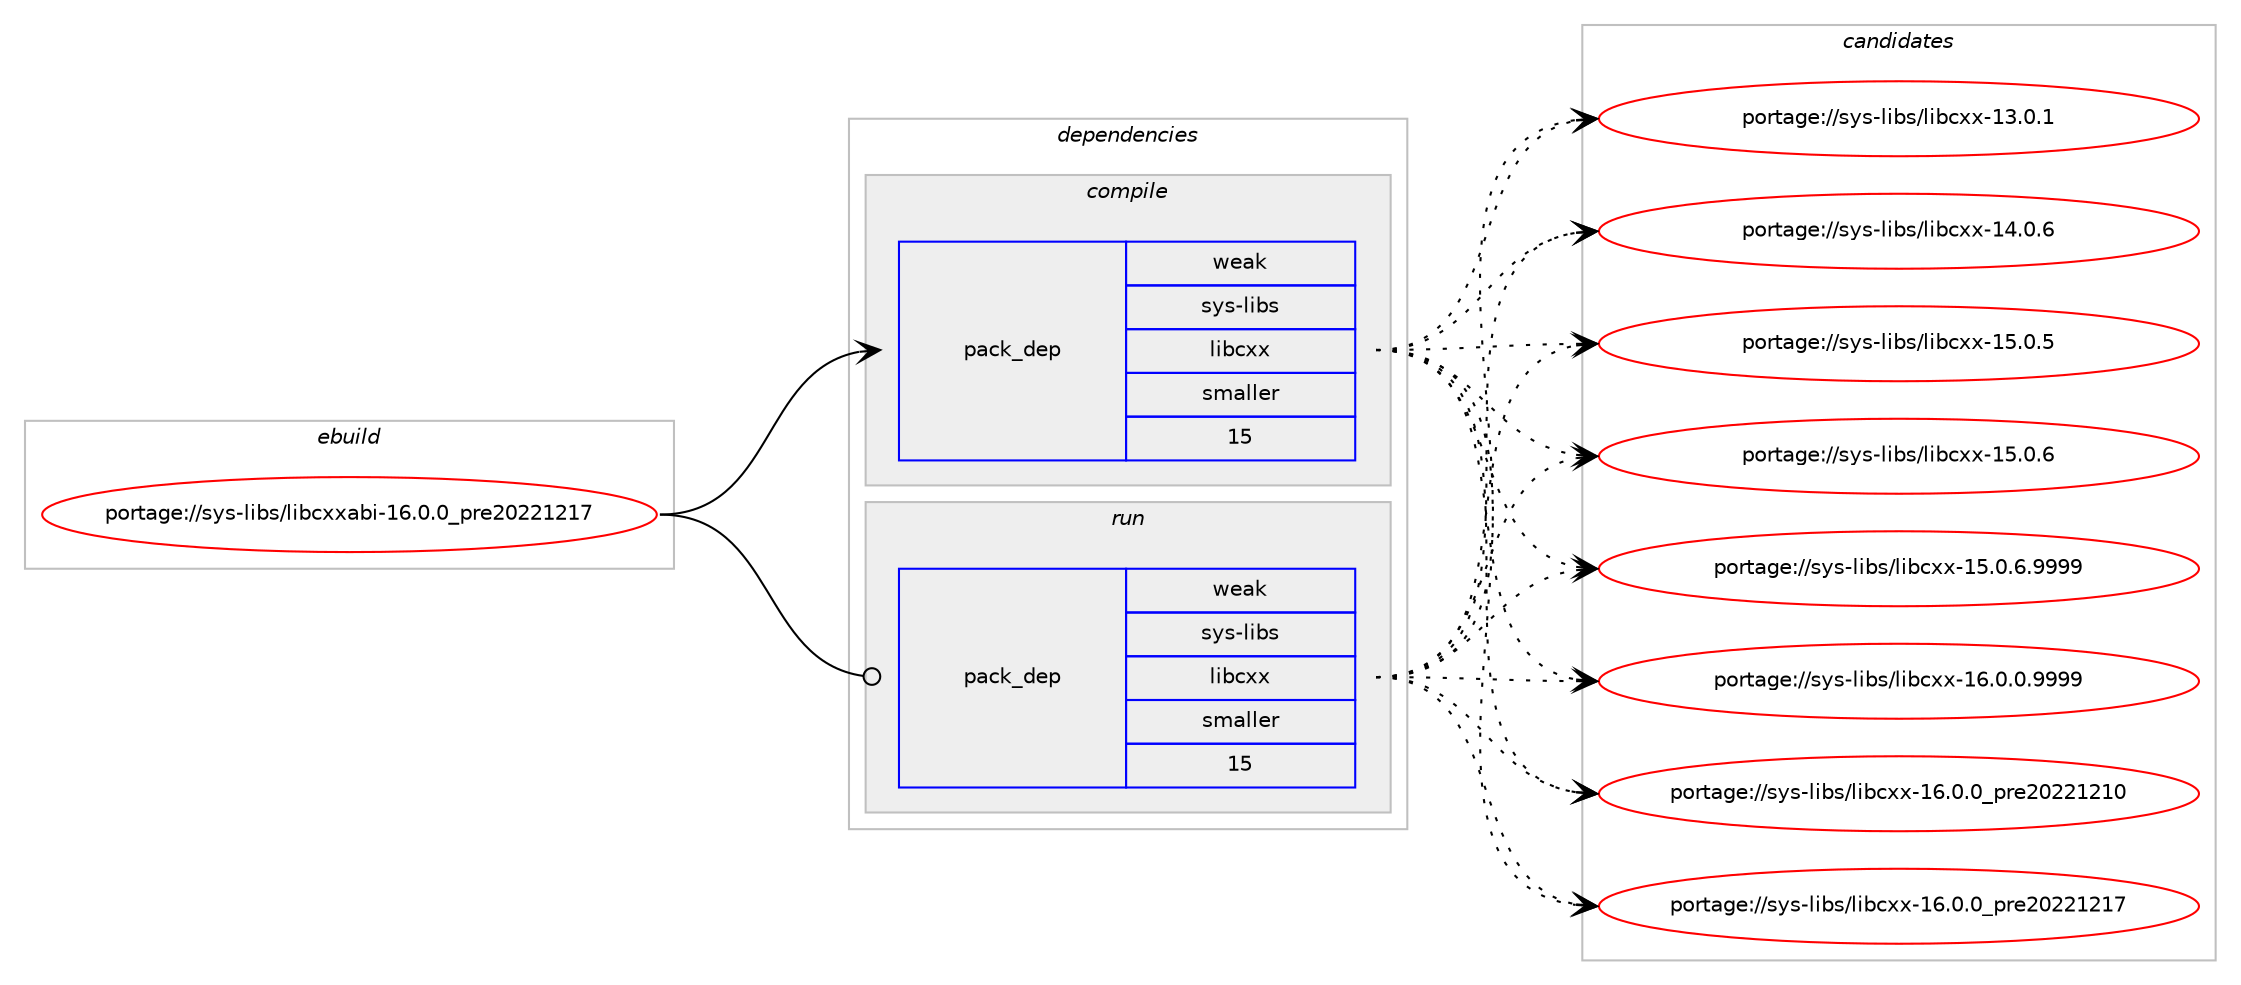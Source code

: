 digraph prolog {

# *************
# Graph options
# *************

newrank=true;
concentrate=true;
compound=true;
graph [rankdir=LR,fontname=Helvetica,fontsize=10,ranksep=1.5];#, ranksep=2.5, nodesep=0.2];
edge  [arrowhead=vee];
node  [fontname=Helvetica,fontsize=10];

# **********
# The ebuild
# **********

subgraph cluster_leftcol {
color=gray;
label=<<i>ebuild</i>>;
id [label="portage://sys-libs/libcxxabi-16.0.0_pre20221217", color=red, width=4, href="../sys-libs/libcxxabi-16.0.0_pre20221217.svg"];
}

# ****************
# The dependencies
# ****************

subgraph cluster_midcol {
color=gray;
label=<<i>dependencies</i>>;
subgraph cluster_compile {
fillcolor="#eeeeee";
style=filled;
label=<<i>compile</i>>;
# *** BEGIN UNKNOWN DEPENDENCY TYPE (TODO) ***
# id -> package_dependency(portage://sys-libs/libcxxabi-16.0.0_pre20221217,install,no,sys-devel,llvm,none,[,,],[slot(16)],[])
# *** END UNKNOWN DEPENDENCY TYPE (TODO) ***

# *** BEGIN UNKNOWN DEPENDENCY TYPE (TODO) ***
# id -> package_dependency(portage://sys-libs/libcxxabi-16.0.0_pre20221217,install,strong,sys-devel,llvm,none,[,,],[slot(0)],[])
# *** END UNKNOWN DEPENDENCY TYPE (TODO) ***

subgraph pack1203 {
dependency1409 [label=<<TABLE BORDER="0" CELLBORDER="1" CELLSPACING="0" CELLPADDING="4" WIDTH="220"><TR><TD ROWSPAN="6" CELLPADDING="30">pack_dep</TD></TR><TR><TD WIDTH="110">weak</TD></TR><TR><TD>sys-libs</TD></TR><TR><TD>libcxx</TD></TR><TR><TD>smaller</TD></TR><TR><TD>15</TD></TR></TABLE>>, shape=none, color=blue];
}
id:e -> dependency1409:w [weight=20,style="solid",arrowhead="vee"];
}
subgraph cluster_compileandrun {
fillcolor="#eeeeee";
style=filled;
label=<<i>compile and run</i>>;
}
subgraph cluster_run {
fillcolor="#eeeeee";
style=filled;
label=<<i>run</i>>;
subgraph pack1204 {
dependency1410 [label=<<TABLE BORDER="0" CELLBORDER="1" CELLSPACING="0" CELLPADDING="4" WIDTH="220"><TR><TD ROWSPAN="6" CELLPADDING="30">pack_dep</TD></TR><TR><TD WIDTH="110">weak</TD></TR><TR><TD>sys-libs</TD></TR><TR><TD>libcxx</TD></TR><TR><TD>smaller</TD></TR><TR><TD>15</TD></TR></TABLE>>, shape=none, color=blue];
}
id:e -> dependency1410:w [weight=20,style="solid",arrowhead="odot"];
}
}

# **************
# The candidates
# **************

subgraph cluster_choices {
rank=same;
color=gray;
label=<<i>candidates</i>>;

subgraph choice1203 {
color=black;
nodesep=1;
choice115121115451081059811547108105989912012045495146484649 [label="portage://sys-libs/libcxx-13.0.1", color=red, width=4,href="../sys-libs/libcxx-13.0.1.svg"];
choice115121115451081059811547108105989912012045495246484654 [label="portage://sys-libs/libcxx-14.0.6", color=red, width=4,href="../sys-libs/libcxx-14.0.6.svg"];
choice115121115451081059811547108105989912012045495346484653 [label="portage://sys-libs/libcxx-15.0.5", color=red, width=4,href="../sys-libs/libcxx-15.0.5.svg"];
choice115121115451081059811547108105989912012045495346484654 [label="portage://sys-libs/libcxx-15.0.6", color=red, width=4,href="../sys-libs/libcxx-15.0.6.svg"];
choice1151211154510810598115471081059899120120454953464846544657575757 [label="portage://sys-libs/libcxx-15.0.6.9999", color=red, width=4,href="../sys-libs/libcxx-15.0.6.9999.svg"];
choice1151211154510810598115471081059899120120454954464846484657575757 [label="portage://sys-libs/libcxx-16.0.0.9999", color=red, width=4,href="../sys-libs/libcxx-16.0.0.9999.svg"];
choice115121115451081059811547108105989912012045495446484648951121141015048505049504948 [label="portage://sys-libs/libcxx-16.0.0_pre20221210", color=red, width=4,href="../sys-libs/libcxx-16.0.0_pre20221210.svg"];
choice115121115451081059811547108105989912012045495446484648951121141015048505049504955 [label="portage://sys-libs/libcxx-16.0.0_pre20221217", color=red, width=4,href="../sys-libs/libcxx-16.0.0_pre20221217.svg"];
dependency1409:e -> choice115121115451081059811547108105989912012045495146484649:w [style=dotted,weight="100"];
dependency1409:e -> choice115121115451081059811547108105989912012045495246484654:w [style=dotted,weight="100"];
dependency1409:e -> choice115121115451081059811547108105989912012045495346484653:w [style=dotted,weight="100"];
dependency1409:e -> choice115121115451081059811547108105989912012045495346484654:w [style=dotted,weight="100"];
dependency1409:e -> choice1151211154510810598115471081059899120120454953464846544657575757:w [style=dotted,weight="100"];
dependency1409:e -> choice1151211154510810598115471081059899120120454954464846484657575757:w [style=dotted,weight="100"];
dependency1409:e -> choice115121115451081059811547108105989912012045495446484648951121141015048505049504948:w [style=dotted,weight="100"];
dependency1409:e -> choice115121115451081059811547108105989912012045495446484648951121141015048505049504955:w [style=dotted,weight="100"];
}
subgraph choice1204 {
color=black;
nodesep=1;
choice115121115451081059811547108105989912012045495146484649 [label="portage://sys-libs/libcxx-13.0.1", color=red, width=4,href="../sys-libs/libcxx-13.0.1.svg"];
choice115121115451081059811547108105989912012045495246484654 [label="portage://sys-libs/libcxx-14.0.6", color=red, width=4,href="../sys-libs/libcxx-14.0.6.svg"];
choice115121115451081059811547108105989912012045495346484653 [label="portage://sys-libs/libcxx-15.0.5", color=red, width=4,href="../sys-libs/libcxx-15.0.5.svg"];
choice115121115451081059811547108105989912012045495346484654 [label="portage://sys-libs/libcxx-15.0.6", color=red, width=4,href="../sys-libs/libcxx-15.0.6.svg"];
choice1151211154510810598115471081059899120120454953464846544657575757 [label="portage://sys-libs/libcxx-15.0.6.9999", color=red, width=4,href="../sys-libs/libcxx-15.0.6.9999.svg"];
choice1151211154510810598115471081059899120120454954464846484657575757 [label="portage://sys-libs/libcxx-16.0.0.9999", color=red, width=4,href="../sys-libs/libcxx-16.0.0.9999.svg"];
choice115121115451081059811547108105989912012045495446484648951121141015048505049504948 [label="portage://sys-libs/libcxx-16.0.0_pre20221210", color=red, width=4,href="../sys-libs/libcxx-16.0.0_pre20221210.svg"];
choice115121115451081059811547108105989912012045495446484648951121141015048505049504955 [label="portage://sys-libs/libcxx-16.0.0_pre20221217", color=red, width=4,href="../sys-libs/libcxx-16.0.0_pre20221217.svg"];
dependency1410:e -> choice115121115451081059811547108105989912012045495146484649:w [style=dotted,weight="100"];
dependency1410:e -> choice115121115451081059811547108105989912012045495246484654:w [style=dotted,weight="100"];
dependency1410:e -> choice115121115451081059811547108105989912012045495346484653:w [style=dotted,weight="100"];
dependency1410:e -> choice115121115451081059811547108105989912012045495346484654:w [style=dotted,weight="100"];
dependency1410:e -> choice1151211154510810598115471081059899120120454953464846544657575757:w [style=dotted,weight="100"];
dependency1410:e -> choice1151211154510810598115471081059899120120454954464846484657575757:w [style=dotted,weight="100"];
dependency1410:e -> choice115121115451081059811547108105989912012045495446484648951121141015048505049504948:w [style=dotted,weight="100"];
dependency1410:e -> choice115121115451081059811547108105989912012045495446484648951121141015048505049504955:w [style=dotted,weight="100"];
}
}

}
